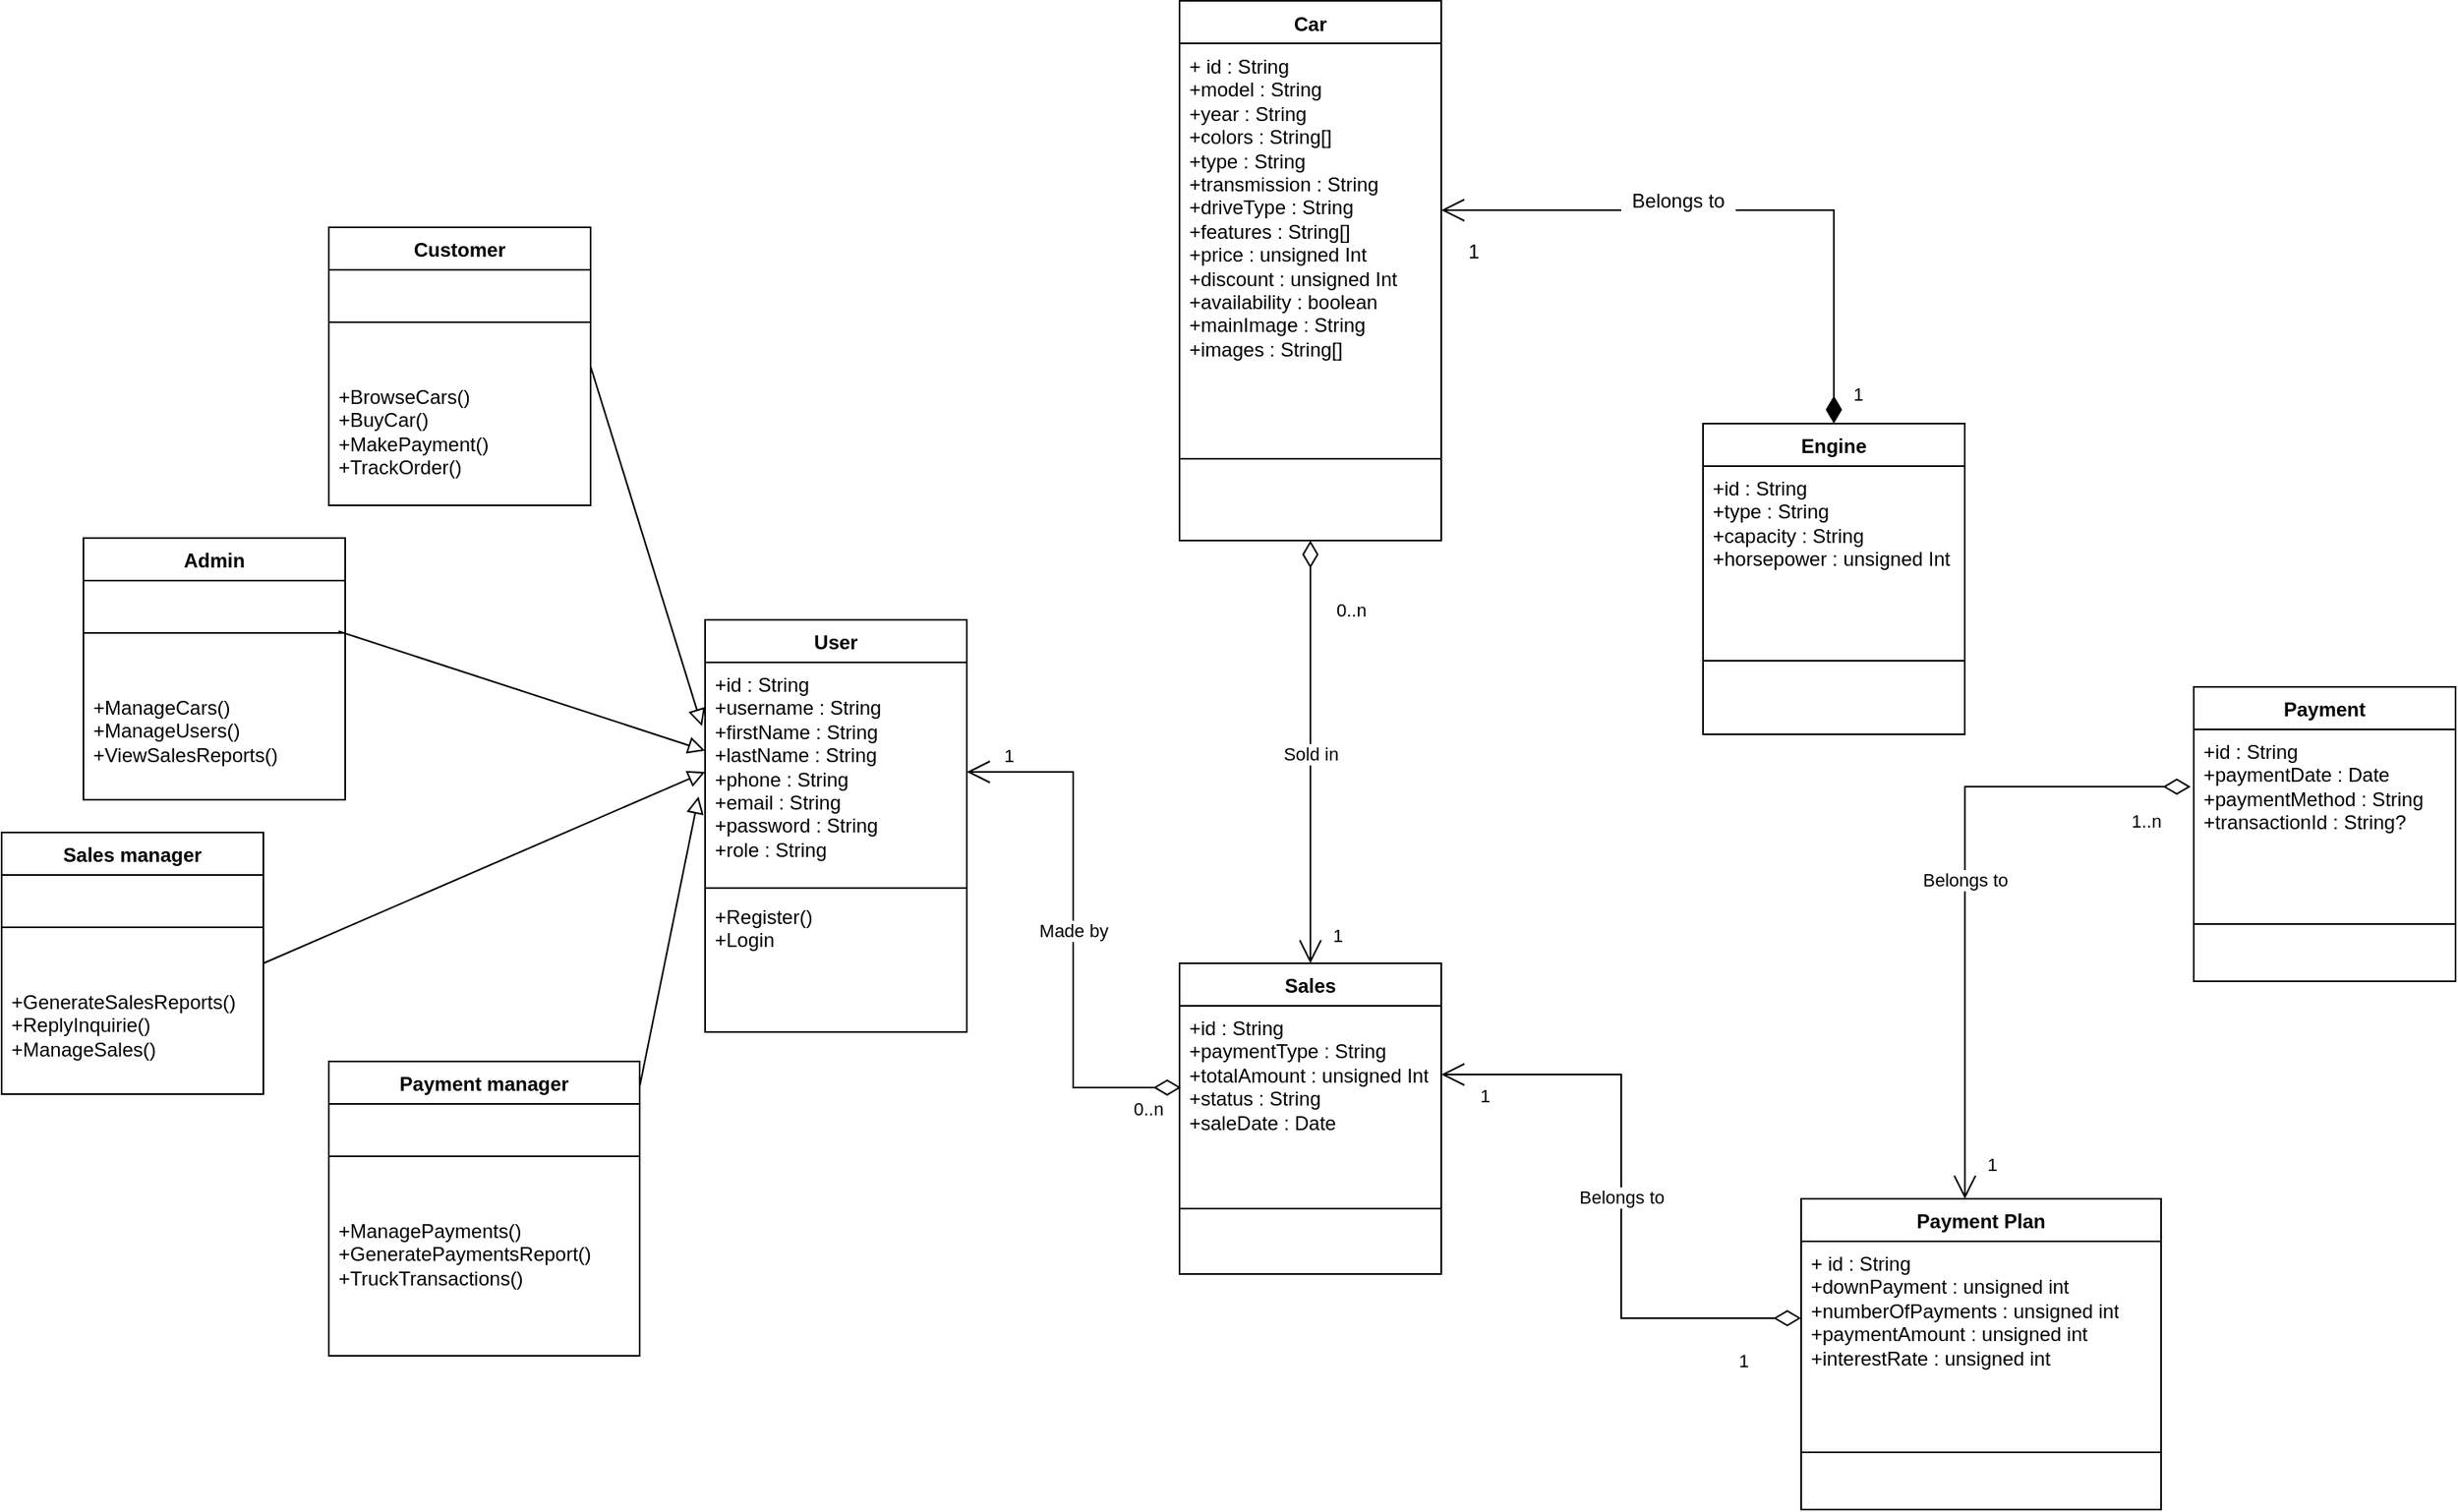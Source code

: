 <mxfile version="26.0.16">
  <diagram id="C5RBs43oDa-KdzZeNtuy" name="Page-1">
    <mxGraphModel dx="2261" dy="754" grid="1" gridSize="10" guides="1" tooltips="1" connect="1" arrows="1" fold="1" page="1" pageScale="1" pageWidth="827" pageHeight="1169" math="0" shadow="0">
      <root>
        <mxCell id="WIyWlLk6GJQsqaUBKTNV-0" />
        <mxCell id="WIyWlLk6GJQsqaUBKTNV-1" parent="WIyWlLk6GJQsqaUBKTNV-0" />
        <mxCell id="U9Vl8CcKDBj28J9De0o6-0" value="User" style="swimlane;fontStyle=1;align=center;verticalAlign=top;childLayout=stackLayout;horizontal=1;startSize=26;horizontalStack=0;resizeParent=1;resizeParentMax=0;resizeLast=0;collapsible=1;marginBottom=0;whiteSpace=wrap;html=1;" parent="WIyWlLk6GJQsqaUBKTNV-1" vertex="1">
          <mxGeometry x="30" y="400" width="160" height="252" as="geometry">
            <mxRectangle x="10" y="350" width="70" height="30" as="alternateBounds" />
          </mxGeometry>
        </mxCell>
        <mxCell id="U9Vl8CcKDBj28J9De0o6-1" value="+id : String&lt;div&gt;+username : String&lt;/div&gt;&lt;div&gt;+firstName : String&lt;/div&gt;&lt;div&gt;+lastName : String&lt;/div&gt;&lt;div&gt;+phone : String&lt;/div&gt;&lt;div&gt;+email : String&lt;/div&gt;&lt;div&gt;+password : String&lt;/div&gt;&lt;div&gt;+role : String&lt;/div&gt;" style="text;strokeColor=none;fillColor=none;align=left;verticalAlign=top;spacingLeft=4;spacingRight=4;overflow=hidden;rotatable=0;points=[[0,0.5],[1,0.5]];portConstraint=eastwest;whiteSpace=wrap;html=1;" parent="U9Vl8CcKDBj28J9De0o6-0" vertex="1">
          <mxGeometry y="26" width="160" height="134" as="geometry" />
        </mxCell>
        <mxCell id="U9Vl8CcKDBj28J9De0o6-2" value="" style="line;strokeWidth=1;fillColor=none;align=left;verticalAlign=middle;spacingTop=-1;spacingLeft=3;spacingRight=3;rotatable=0;labelPosition=right;points=[];portConstraint=eastwest;strokeColor=inherit;" parent="U9Vl8CcKDBj28J9De0o6-0" vertex="1">
          <mxGeometry y="160" width="160" height="8" as="geometry" />
        </mxCell>
        <mxCell id="U9Vl8CcKDBj28J9De0o6-3" value="+Register()&lt;div&gt;+Login&lt;/div&gt;" style="text;strokeColor=none;fillColor=none;align=left;verticalAlign=top;spacingLeft=4;spacingRight=4;overflow=hidden;rotatable=0;points=[[0,0.5],[1,0.5]];portConstraint=eastwest;whiteSpace=wrap;html=1;" parent="U9Vl8CcKDBj28J9De0o6-0" vertex="1">
          <mxGeometry y="168" width="160" height="84" as="geometry" />
        </mxCell>
        <mxCell id="U9Vl8CcKDBj28J9De0o6-4" value="Car" style="swimlane;fontStyle=1;align=center;verticalAlign=top;childLayout=stackLayout;horizontal=1;startSize=26;horizontalStack=0;resizeParent=1;resizeParentMax=0;resizeLast=0;collapsible=1;marginBottom=0;whiteSpace=wrap;html=1;" parent="WIyWlLk6GJQsqaUBKTNV-1" vertex="1">
          <mxGeometry x="320" y="21.5" width="160" height="330" as="geometry" />
        </mxCell>
        <mxCell id="U9Vl8CcKDBj28J9De0o6-5" value="+ id : String&lt;div&gt;&lt;span style=&quot;background-color: transparent; color: light-dark(rgb(0, 0, 0), rgb(255, 255, 255));&quot;&gt;+model : String&lt;/span&gt;&lt;/div&gt;&lt;div&gt;+year : String&lt;/div&gt;&lt;div&gt;+colors : String[]&lt;/div&gt;&lt;div&gt;+type : String&lt;/div&gt;&lt;div&gt;+transmission : String&lt;/div&gt;&lt;div&gt;+driveType : String&lt;/div&gt;&lt;div&gt;+features : String[]&lt;/div&gt;&lt;div&gt;+price : unsigned Int&lt;/div&gt;&lt;div&gt;+discount : unsigned Int&lt;/div&gt;&lt;div&gt;+availability : boolean&lt;/div&gt;&lt;div&gt;+mainImage : String&lt;/div&gt;&lt;div&gt;+images : String[]&lt;/div&gt;" style="text;strokeColor=none;fillColor=none;align=left;verticalAlign=top;spacingLeft=4;spacingRight=4;overflow=hidden;rotatable=0;points=[[0,0.5],[1,0.5]];portConstraint=eastwest;whiteSpace=wrap;html=1;" parent="U9Vl8CcKDBj28J9De0o6-4" vertex="1">
          <mxGeometry y="26" width="160" height="204" as="geometry" />
        </mxCell>
        <mxCell id="U9Vl8CcKDBj28J9De0o6-6" value="" style="line;strokeWidth=1;fillColor=none;align=left;verticalAlign=middle;spacingTop=-1;spacingLeft=3;spacingRight=3;rotatable=0;labelPosition=right;points=[];portConstraint=eastwest;strokeColor=inherit;" parent="U9Vl8CcKDBj28J9De0o6-4" vertex="1">
          <mxGeometry y="230" width="160" height="100" as="geometry" />
        </mxCell>
        <mxCell id="U9Vl8CcKDBj28J9De0o6-8" value="Engine" style="swimlane;fontStyle=1;align=center;verticalAlign=top;childLayout=stackLayout;horizontal=1;startSize=26;horizontalStack=0;resizeParent=1;resizeParentMax=0;resizeLast=0;collapsible=1;marginBottom=0;whiteSpace=wrap;html=1;" parent="WIyWlLk6GJQsqaUBKTNV-1" vertex="1">
          <mxGeometry x="640" y="280" width="160" height="190" as="geometry" />
        </mxCell>
        <mxCell id="U9Vl8CcKDBj28J9De0o6-9" value="+id : String&lt;div&gt;+type : String&lt;/div&gt;&lt;div&gt;+capacity : String&lt;/div&gt;&lt;div&gt;+horsepower : unsigned Int&lt;/div&gt;" style="text;strokeColor=none;fillColor=none;align=left;verticalAlign=top;spacingLeft=4;spacingRight=4;overflow=hidden;rotatable=0;points=[[0,0.5],[1,0.5]];portConstraint=eastwest;whiteSpace=wrap;html=1;" parent="U9Vl8CcKDBj28J9De0o6-8" vertex="1">
          <mxGeometry y="26" width="160" height="74" as="geometry" />
        </mxCell>
        <mxCell id="U9Vl8CcKDBj28J9De0o6-10" value="" style="line;strokeWidth=1;fillColor=none;align=left;verticalAlign=middle;spacingTop=-1;spacingLeft=3;spacingRight=3;rotatable=0;labelPosition=right;points=[];portConstraint=eastwest;strokeColor=inherit;" parent="U9Vl8CcKDBj28J9De0o6-8" vertex="1">
          <mxGeometry y="100" width="160" height="90" as="geometry" />
        </mxCell>
        <mxCell id="U9Vl8CcKDBj28J9De0o6-20" value="Sales" style="swimlane;fontStyle=1;align=center;verticalAlign=top;childLayout=stackLayout;horizontal=1;startSize=26;horizontalStack=0;resizeParent=1;resizeParentMax=0;resizeLast=0;collapsible=1;marginBottom=0;whiteSpace=wrap;html=1;" parent="WIyWlLk6GJQsqaUBKTNV-1" vertex="1">
          <mxGeometry x="320" y="610" width="160" height="190" as="geometry" />
        </mxCell>
        <mxCell id="U9Vl8CcKDBj28J9De0o6-21" value="+id : String&lt;div&gt;+paymentType : String&lt;/div&gt;&lt;div&gt;+totalAmount : unsigned Int&lt;/div&gt;&lt;div&gt;+status : String&lt;/div&gt;&lt;div&gt;+saleDate : Date&lt;/div&gt;" style="text;strokeColor=none;fillColor=none;align=left;verticalAlign=top;spacingLeft=4;spacingRight=4;overflow=hidden;rotatable=0;points=[[0,0.5],[1,0.5]];portConstraint=eastwest;whiteSpace=wrap;html=1;" parent="U9Vl8CcKDBj28J9De0o6-20" vertex="1">
          <mxGeometry y="26" width="160" height="84" as="geometry" />
        </mxCell>
        <mxCell id="U9Vl8CcKDBj28J9De0o6-22" value="" style="line;strokeWidth=1;fillColor=none;align=left;verticalAlign=middle;spacingTop=-1;spacingLeft=3;spacingRight=3;rotatable=0;labelPosition=right;points=[];portConstraint=eastwest;strokeColor=inherit;" parent="U9Vl8CcKDBj28J9De0o6-20" vertex="1">
          <mxGeometry y="110" width="160" height="80" as="geometry" />
        </mxCell>
        <mxCell id="U9Vl8CcKDBj28J9De0o6-24" value="Sold in" style="endArrow=open;html=1;endSize=12;startArrow=diamondThin;startSize=14;startFill=0;edgeStyle=orthogonalEdgeStyle;rounded=0;entryX=0.5;entryY=0;entryDx=0;entryDy=0;exitX=0.5;exitY=1;exitDx=0;exitDy=0;" parent="WIyWlLk6GJQsqaUBKTNV-1" source="U9Vl8CcKDBj28J9De0o6-4" target="U9Vl8CcKDBj28J9De0o6-20" edge="1">
          <mxGeometry x="0.004" relative="1" as="geometry">
            <mxPoint x="400" y="400" as="sourcePoint" />
            <mxPoint x="401" y="420" as="targetPoint" />
            <mxPoint as="offset" />
          </mxGeometry>
        </mxCell>
        <mxCell id="U9Vl8CcKDBj28J9De0o6-25" value="0..n" style="edgeLabel;resizable=0;html=1;align=left;verticalAlign=top;" parent="U9Vl8CcKDBj28J9De0o6-24" connectable="0" vertex="1">
          <mxGeometry x="-1" relative="1" as="geometry">
            <mxPoint x="14" y="29" as="offset" />
          </mxGeometry>
        </mxCell>
        <mxCell id="U9Vl8CcKDBj28J9De0o6-26" value="1" style="edgeLabel;resizable=0;html=1;align=right;verticalAlign=top;" parent="U9Vl8CcKDBj28J9De0o6-24" connectable="0" vertex="1">
          <mxGeometry x="1" relative="1" as="geometry">
            <mxPoint x="20" y="-30" as="offset" />
          </mxGeometry>
        </mxCell>
        <mxCell id="U9Vl8CcKDBj28J9De0o6-27" value="Made by" style="endArrow=open;html=1;endSize=12;startArrow=diamondThin;startSize=14;startFill=0;edgeStyle=orthogonalEdgeStyle;rounded=0;exitX=0.006;exitY=0.595;exitDx=0;exitDy=0;exitPerimeter=0;" parent="WIyWlLk6GJQsqaUBKTNV-1" source="U9Vl8CcKDBj28J9De0o6-21" target="U9Vl8CcKDBj28J9De0o6-1" edge="1">
          <mxGeometry relative="1" as="geometry">
            <mxPoint x="280" y="550" as="sourcePoint" />
            <mxPoint x="240" y="280" as="targetPoint" />
          </mxGeometry>
        </mxCell>
        <mxCell id="U9Vl8CcKDBj28J9De0o6-28" value="0..n" style="edgeLabel;resizable=0;html=1;align=left;verticalAlign=top;" parent="U9Vl8CcKDBj28J9De0o6-27" connectable="0" vertex="1">
          <mxGeometry x="-1" relative="1" as="geometry">
            <mxPoint x="-31" as="offset" />
          </mxGeometry>
        </mxCell>
        <mxCell id="U9Vl8CcKDBj28J9De0o6-29" value="1" style="edgeLabel;resizable=0;html=1;align=right;verticalAlign=top;" parent="U9Vl8CcKDBj28J9De0o6-27" connectable="0" vertex="1">
          <mxGeometry x="1" relative="1" as="geometry">
            <mxPoint x="30" y="-23" as="offset" />
          </mxGeometry>
        </mxCell>
        <mxCell id="U9Vl8CcKDBj28J9De0o6-30" value="1" style="endArrow=open;html=1;endSize=12;startArrow=diamondThin;startSize=14;startFill=1;edgeStyle=orthogonalEdgeStyle;align=left;verticalAlign=bottom;rounded=0;exitX=0.5;exitY=0;exitDx=0;exitDy=0;" parent="WIyWlLk6GJQsqaUBKTNV-1" source="U9Vl8CcKDBj28J9De0o6-8" target="U9Vl8CcKDBj28J9De0o6-5" edge="1">
          <mxGeometry x="-0.948" y="-10" relative="1" as="geometry">
            <mxPoint x="520" y="270" as="sourcePoint" />
            <mxPoint x="680" y="270" as="targetPoint" />
            <mxPoint as="offset" />
          </mxGeometry>
        </mxCell>
        <mxCell id="U9Vl8CcKDBj28J9De0o6-32" value="1" style="text;html=1;align=center;verticalAlign=middle;whiteSpace=wrap;rounded=0;" parent="WIyWlLk6GJQsqaUBKTNV-1" vertex="1">
          <mxGeometry x="470" y="160" width="60" height="30" as="geometry" />
        </mxCell>
        <mxCell id="U9Vl8CcKDBj28J9De0o6-36" value="Belongs to" style="text;html=1;align=center;verticalAlign=middle;whiteSpace=wrap;rounded=1;shadow=0;glass=0;fillColor=default;arcSize=0;" parent="WIyWlLk6GJQsqaUBKTNV-1" vertex="1">
          <mxGeometry x="590" y="127" width="70" height="33" as="geometry" />
        </mxCell>
        <mxCell id="0-6aoIzkKzY1jUHMwZPV-15" value="Payment" style="swimlane;fontStyle=1;align=center;verticalAlign=top;childLayout=stackLayout;horizontal=1;startSize=26;horizontalStack=0;resizeParent=1;resizeParentMax=0;resizeLast=0;collapsible=1;marginBottom=0;whiteSpace=wrap;html=1;" parent="WIyWlLk6GJQsqaUBKTNV-1" vertex="1">
          <mxGeometry x="940" y="441" width="160" height="180" as="geometry" />
        </mxCell>
        <mxCell id="0-6aoIzkKzY1jUHMwZPV-16" value="+id : String&lt;div&gt;+paymentDate : Date&lt;span style=&quot;background-color: transparent; color: light-dark(rgb(0, 0, 0), rgb(255, 255, 255));&quot;&gt;&amp;nbsp;&lt;/span&gt;&lt;/div&gt;&lt;div&gt;+paymentMethod : String&lt;/div&gt;&lt;div&gt;+transactionId : String?&lt;/div&gt;" style="text;strokeColor=none;fillColor=none;align=left;verticalAlign=top;spacingLeft=4;spacingRight=4;overflow=hidden;rotatable=0;points=[[0,0.5],[1,0.5]];portConstraint=eastwest;whiteSpace=wrap;html=1;" parent="0-6aoIzkKzY1jUHMwZPV-15" vertex="1">
          <mxGeometry y="26" width="160" height="84" as="geometry" />
        </mxCell>
        <mxCell id="0-6aoIzkKzY1jUHMwZPV-17" value="" style="line;strokeWidth=1;fillColor=none;align=left;verticalAlign=middle;spacingTop=-1;spacingLeft=3;spacingRight=3;rotatable=0;labelPosition=right;points=[];portConstraint=eastwest;strokeColor=inherit;" parent="0-6aoIzkKzY1jUHMwZPV-15" vertex="1">
          <mxGeometry y="110" width="160" height="70" as="geometry" />
        </mxCell>
        <mxCell id="0-6aoIzkKzY1jUHMwZPV-22" value="Payment Plan" style="swimlane;fontStyle=1;align=center;verticalAlign=top;childLayout=stackLayout;horizontal=1;startSize=26;horizontalStack=0;resizeParent=1;resizeParentMax=0;resizeLast=0;collapsible=1;marginBottom=0;whiteSpace=wrap;html=1;" parent="WIyWlLk6GJQsqaUBKTNV-1" vertex="1">
          <mxGeometry x="700" y="754" width="220" height="190" as="geometry" />
        </mxCell>
        <mxCell id="0-6aoIzkKzY1jUHMwZPV-23" value="+ id : String&lt;div&gt;+downPayment : unsigned int&lt;/div&gt;&lt;div&gt;+numberOfPayments : unsigned int&lt;/div&gt;&lt;div&gt;+paymentAmount : unsigned int&lt;/div&gt;&lt;div&gt;+interestRate : unsigned int&lt;/div&gt;" style="text;strokeColor=none;fillColor=none;align=left;verticalAlign=top;spacingLeft=4;spacingRight=4;overflow=hidden;rotatable=0;points=[[0,0.5],[1,0.5]];portConstraint=eastwest;whiteSpace=wrap;html=1;" parent="0-6aoIzkKzY1jUHMwZPV-22" vertex="1">
          <mxGeometry y="26" width="220" height="94" as="geometry" />
        </mxCell>
        <mxCell id="0-6aoIzkKzY1jUHMwZPV-24" value="" style="line;strokeWidth=1;fillColor=none;align=left;verticalAlign=middle;spacingTop=-1;spacingLeft=3;spacingRight=3;rotatable=0;labelPosition=right;points=[];portConstraint=eastwest;strokeColor=inherit;" parent="0-6aoIzkKzY1jUHMwZPV-22" vertex="1">
          <mxGeometry y="120" width="220" height="70" as="geometry" />
        </mxCell>
        <mxCell id="0-6aoIzkKzY1jUHMwZPV-27" value="Belongs to" style="endArrow=open;html=1;endSize=12;startArrow=diamondThin;startSize=14;startFill=0;edgeStyle=orthogonalEdgeStyle;rounded=0;exitX=0;exitY=0.5;exitDx=0;exitDy=0;" parent="WIyWlLk6GJQsqaUBKTNV-1" source="0-6aoIzkKzY1jUHMwZPV-23" target="U9Vl8CcKDBj28J9De0o6-21" edge="1">
          <mxGeometry relative="1" as="geometry">
            <mxPoint x="150" y="880" as="sourcePoint" />
            <mxPoint x="310" y="880" as="targetPoint" />
          </mxGeometry>
        </mxCell>
        <mxCell id="0-6aoIzkKzY1jUHMwZPV-28" value="1" style="edgeLabel;resizable=0;html=1;align=left;verticalAlign=top;" parent="0-6aoIzkKzY1jUHMwZPV-27" connectable="0" vertex="1">
          <mxGeometry x="-1" relative="1" as="geometry">
            <mxPoint x="-40" y="13" as="offset" />
          </mxGeometry>
        </mxCell>
        <mxCell id="0-6aoIzkKzY1jUHMwZPV-29" value="1" style="edgeLabel;resizable=0;html=1;align=right;verticalAlign=top;" parent="0-6aoIzkKzY1jUHMwZPV-27" connectable="0" vertex="1">
          <mxGeometry x="1" relative="1" as="geometry">
            <mxPoint x="30" as="offset" />
          </mxGeometry>
        </mxCell>
        <mxCell id="0-6aoIzkKzY1jUHMwZPV-30" value="Belongs to" style="endArrow=open;html=1;endSize=12;startArrow=diamondThin;startSize=14;startFill=0;edgeStyle=orthogonalEdgeStyle;rounded=0;exitX=-0.012;exitY=0.417;exitDx=0;exitDy=0;exitPerimeter=0;entryX=0.455;entryY=0;entryDx=0;entryDy=0;entryPerimeter=0;" parent="WIyWlLk6GJQsqaUBKTNV-1" source="0-6aoIzkKzY1jUHMwZPV-16" target="0-6aoIzkKzY1jUHMwZPV-22" edge="1">
          <mxGeometry relative="1" as="geometry">
            <mxPoint x="680" y="580" as="sourcePoint" />
            <mxPoint x="840" y="580" as="targetPoint" />
          </mxGeometry>
        </mxCell>
        <mxCell id="0-6aoIzkKzY1jUHMwZPV-31" value="1..n" style="edgeLabel;resizable=0;html=1;align=left;verticalAlign=top;" parent="0-6aoIzkKzY1jUHMwZPV-30" connectable="0" vertex="1">
          <mxGeometry x="-1" relative="1" as="geometry">
            <mxPoint x="-38" y="8" as="offset" />
          </mxGeometry>
        </mxCell>
        <mxCell id="0-6aoIzkKzY1jUHMwZPV-32" value="1" style="edgeLabel;resizable=0;html=1;align=right;verticalAlign=top;" parent="0-6aoIzkKzY1jUHMwZPV-30" connectable="0" vertex="1">
          <mxGeometry x="1" relative="1" as="geometry">
            <mxPoint x="20" y="-34" as="offset" />
          </mxGeometry>
        </mxCell>
        <mxCell id="QWeLnU-rZkiwG0iUUEOY-4" value="Customer" style="swimlane;fontStyle=1;align=center;verticalAlign=top;childLayout=stackLayout;horizontal=1;startSize=26;horizontalStack=0;resizeParent=1;resizeParentMax=0;resizeLast=0;collapsible=1;marginBottom=0;whiteSpace=wrap;html=1;" vertex="1" parent="WIyWlLk6GJQsqaUBKTNV-1">
          <mxGeometry x="-200" y="160" width="160" height="170" as="geometry" />
        </mxCell>
        <mxCell id="QWeLnU-rZkiwG0iUUEOY-6" value="" style="line;strokeWidth=1;fillColor=none;align=left;verticalAlign=middle;spacingTop=-1;spacingLeft=3;spacingRight=3;rotatable=0;labelPosition=right;points=[];portConstraint=eastwest;strokeColor=inherit;" vertex="1" parent="QWeLnU-rZkiwG0iUUEOY-4">
          <mxGeometry y="26" width="160" height="64" as="geometry" />
        </mxCell>
        <mxCell id="QWeLnU-rZkiwG0iUUEOY-7" value="+BrowseCars()&lt;div&gt;+BuyCar()&lt;/div&gt;&lt;div&gt;+MakePayment()&lt;/div&gt;&lt;div&gt;+TrackOrder()&lt;/div&gt;" style="text;strokeColor=none;fillColor=none;align=left;verticalAlign=top;spacingLeft=4;spacingRight=4;overflow=hidden;rotatable=0;points=[[0,0.5],[1,0.5]];portConstraint=eastwest;whiteSpace=wrap;html=1;" vertex="1" parent="QWeLnU-rZkiwG0iUUEOY-4">
          <mxGeometry y="90" width="160" height="80" as="geometry" />
        </mxCell>
        <mxCell id="QWeLnU-rZkiwG0iUUEOY-24" value="Sales manager" style="swimlane;fontStyle=1;align=center;verticalAlign=top;childLayout=stackLayout;horizontal=1;startSize=26;horizontalStack=0;resizeParent=1;resizeParentMax=0;resizeLast=0;collapsible=1;marginBottom=0;whiteSpace=wrap;html=1;" vertex="1" parent="WIyWlLk6GJQsqaUBKTNV-1">
          <mxGeometry x="-400" y="530" width="160" height="160" as="geometry" />
        </mxCell>
        <mxCell id="QWeLnU-rZkiwG0iUUEOY-25" value="" style="line;strokeWidth=1;fillColor=none;align=left;verticalAlign=middle;spacingTop=-1;spacingLeft=3;spacingRight=3;rotatable=0;labelPosition=right;points=[];portConstraint=eastwest;strokeColor=inherit;" vertex="1" parent="QWeLnU-rZkiwG0iUUEOY-24">
          <mxGeometry y="26" width="160" height="64" as="geometry" />
        </mxCell>
        <mxCell id="QWeLnU-rZkiwG0iUUEOY-26" value="+GenerateSalesReports()&lt;div&gt;+ReplyInquirie()&lt;/div&gt;&lt;div&gt;+ManageSales()&lt;/div&gt;" style="text;strokeColor=none;fillColor=none;align=left;verticalAlign=top;spacingLeft=4;spacingRight=4;overflow=hidden;rotatable=0;points=[[0,0.5],[1,0.5]];portConstraint=eastwest;whiteSpace=wrap;html=1;" vertex="1" parent="QWeLnU-rZkiwG0iUUEOY-24">
          <mxGeometry y="90" width="160" height="70" as="geometry" />
        </mxCell>
        <mxCell id="QWeLnU-rZkiwG0iUUEOY-27" value="Payment manager" style="swimlane;fontStyle=1;align=center;verticalAlign=top;childLayout=stackLayout;horizontal=1;startSize=26;horizontalStack=0;resizeParent=1;resizeParentMax=0;resizeLast=0;collapsible=1;marginBottom=0;whiteSpace=wrap;html=1;" vertex="1" parent="WIyWlLk6GJQsqaUBKTNV-1">
          <mxGeometry x="-200" y="670" width="190" height="180" as="geometry" />
        </mxCell>
        <mxCell id="QWeLnU-rZkiwG0iUUEOY-28" value="" style="line;strokeWidth=1;fillColor=none;align=left;verticalAlign=middle;spacingTop=-1;spacingLeft=3;spacingRight=3;rotatable=0;labelPosition=right;points=[];portConstraint=eastwest;strokeColor=inherit;" vertex="1" parent="QWeLnU-rZkiwG0iUUEOY-27">
          <mxGeometry y="26" width="190" height="64" as="geometry" />
        </mxCell>
        <mxCell id="QWeLnU-rZkiwG0iUUEOY-29" value="+ManagePayments()&lt;div&gt;+GeneratePaymentsReport()&lt;/div&gt;&lt;div&gt;+TruckTransactions()&lt;/div&gt;" style="text;strokeColor=none;fillColor=none;align=left;verticalAlign=top;spacingLeft=4;spacingRight=4;overflow=hidden;rotatable=0;points=[[0,0.5],[1,0.5]];portConstraint=eastwest;whiteSpace=wrap;html=1;" vertex="1" parent="QWeLnU-rZkiwG0iUUEOY-27">
          <mxGeometry y="90" width="190" height="90" as="geometry" />
        </mxCell>
        <mxCell id="QWeLnU-rZkiwG0iUUEOY-30" value="" style="endArrow=block;html=1;rounded=0;align=center;verticalAlign=bottom;endFill=0;labelBackgroundColor=none;endSize=8;exitX=0.975;exitY=0.484;exitDx=0;exitDy=0;entryX=0;entryY=0.403;entryDx=0;entryDy=0;entryPerimeter=0;exitPerimeter=0;" edge="1" parent="WIyWlLk6GJQsqaUBKTNV-1" source="QWeLnU-rZkiwG0iUUEOY-40" target="U9Vl8CcKDBj28J9De0o6-1">
          <mxGeometry relative="1" as="geometry">
            <mxPoint x="-300" y="398" as="sourcePoint" />
            <mxPoint x="-120" y="400" as="targetPoint" />
          </mxGeometry>
        </mxCell>
        <mxCell id="QWeLnU-rZkiwG0iUUEOY-31" value="" style="resizable=0;html=1;align=center;verticalAlign=top;labelBackgroundColor=none;" connectable="0" vertex="1" parent="QWeLnU-rZkiwG0iUUEOY-30">
          <mxGeometry relative="1" as="geometry" />
        </mxCell>
        <mxCell id="QWeLnU-rZkiwG0iUUEOY-32" value="" style="endArrow=block;html=1;rounded=0;align=center;verticalAlign=bottom;endFill=0;labelBackgroundColor=none;endSize=8;exitX=1;exitY=0.5;exitDx=0;exitDy=0;entryX=-0.012;entryY=0.291;entryDx=0;entryDy=0;entryPerimeter=0;" edge="1" parent="WIyWlLk6GJQsqaUBKTNV-1" source="QWeLnU-rZkiwG0iUUEOY-4" target="U9Vl8CcKDBj28J9De0o6-1">
          <mxGeometry relative="1" as="geometry">
            <mxPoint x="-30" y="310" as="sourcePoint" />
            <mxPoint x="130" y="310" as="targetPoint" />
          </mxGeometry>
        </mxCell>
        <mxCell id="QWeLnU-rZkiwG0iUUEOY-33" value="" style="resizable=0;html=1;align=center;verticalAlign=top;labelBackgroundColor=none;" connectable="0" vertex="1" parent="QWeLnU-rZkiwG0iUUEOY-32">
          <mxGeometry relative="1" as="geometry" />
        </mxCell>
        <mxCell id="QWeLnU-rZkiwG0iUUEOY-34" value="" style="endArrow=block;html=1;rounded=0;align=center;verticalAlign=bottom;endFill=0;labelBackgroundColor=none;endSize=8;entryX=0;entryY=0.5;entryDx=0;entryDy=0;exitX=1;exitY=0.5;exitDx=0;exitDy=0;" edge="1" parent="WIyWlLk6GJQsqaUBKTNV-1" source="QWeLnU-rZkiwG0iUUEOY-24" target="U9Vl8CcKDBj28J9De0o6-1">
          <mxGeometry relative="1" as="geometry">
            <mxPoint x="-310" y="520" as="sourcePoint" />
            <mxPoint x="-110" y="525.5" as="targetPoint" />
          </mxGeometry>
        </mxCell>
        <mxCell id="QWeLnU-rZkiwG0iUUEOY-35" value="" style="resizable=0;html=1;align=center;verticalAlign=top;labelBackgroundColor=none;" connectable="0" vertex="1" parent="QWeLnU-rZkiwG0iUUEOY-34">
          <mxGeometry relative="1" as="geometry" />
        </mxCell>
        <mxCell id="QWeLnU-rZkiwG0iUUEOY-36" value="" style="endArrow=block;html=1;rounded=0;align=center;verticalAlign=bottom;endFill=0;labelBackgroundColor=none;endSize=8;entryX=-0.025;entryY=0.612;entryDx=0;entryDy=0;entryPerimeter=0;exitX=1;exitY=0.086;exitDx=0;exitDy=0;exitPerimeter=0;" edge="1" parent="WIyWlLk6GJQsqaUBKTNV-1" source="QWeLnU-rZkiwG0iUUEOY-27" target="U9Vl8CcKDBj28J9De0o6-1">
          <mxGeometry relative="1" as="geometry">
            <mxPoint x="-130" y="705" as="sourcePoint" />
            <mxPoint x="50" y="704.5" as="targetPoint" />
          </mxGeometry>
        </mxCell>
        <mxCell id="QWeLnU-rZkiwG0iUUEOY-37" value="" style="resizable=0;html=1;align=center;verticalAlign=top;labelBackgroundColor=none;" connectable="0" vertex="1" parent="QWeLnU-rZkiwG0iUUEOY-36">
          <mxGeometry relative="1" as="geometry" />
        </mxCell>
        <mxCell id="QWeLnU-rZkiwG0iUUEOY-39" value="Admin" style="swimlane;fontStyle=1;align=center;verticalAlign=top;childLayout=stackLayout;horizontal=1;startSize=26;horizontalStack=0;resizeParent=1;resizeParentMax=0;resizeLast=0;collapsible=1;marginBottom=0;whiteSpace=wrap;html=1;" vertex="1" parent="WIyWlLk6GJQsqaUBKTNV-1">
          <mxGeometry x="-350" y="350" width="160" height="160" as="geometry" />
        </mxCell>
        <mxCell id="QWeLnU-rZkiwG0iUUEOY-40" value="" style="line;strokeWidth=1;fillColor=none;align=left;verticalAlign=middle;spacingTop=-1;spacingLeft=3;spacingRight=3;rotatable=0;labelPosition=right;points=[];portConstraint=eastwest;strokeColor=inherit;" vertex="1" parent="QWeLnU-rZkiwG0iUUEOY-39">
          <mxGeometry y="26" width="160" height="64" as="geometry" />
        </mxCell>
        <mxCell id="QWeLnU-rZkiwG0iUUEOY-41" value="+ManageCars()&lt;div&gt;+ManageUsers()&lt;/div&gt;&lt;div&gt;+ViewSalesReports()&lt;/div&gt;" style="text;strokeColor=none;fillColor=none;align=left;verticalAlign=top;spacingLeft=4;spacingRight=4;overflow=hidden;rotatable=0;points=[[0,0.5],[1,0.5]];portConstraint=eastwest;whiteSpace=wrap;html=1;" vertex="1" parent="QWeLnU-rZkiwG0iUUEOY-39">
          <mxGeometry y="90" width="160" height="70" as="geometry" />
        </mxCell>
      </root>
    </mxGraphModel>
  </diagram>
</mxfile>
